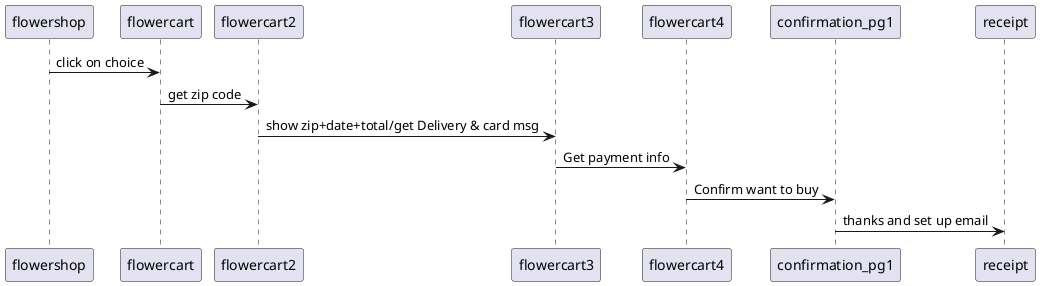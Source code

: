 @startuml


flowershop -> flowercart : click on choice
flowercart -> flowercart2: get zip code
flowercart2 -> flowercart3: show zip+date+total/get Delivery & card msg
flowercart3 -> flowercart4: Get payment info
flowercart4 -> confirmation_pg1: Confirm want to buy
confirmation_pg1 -> receipt: thanks and set up email

@enduml